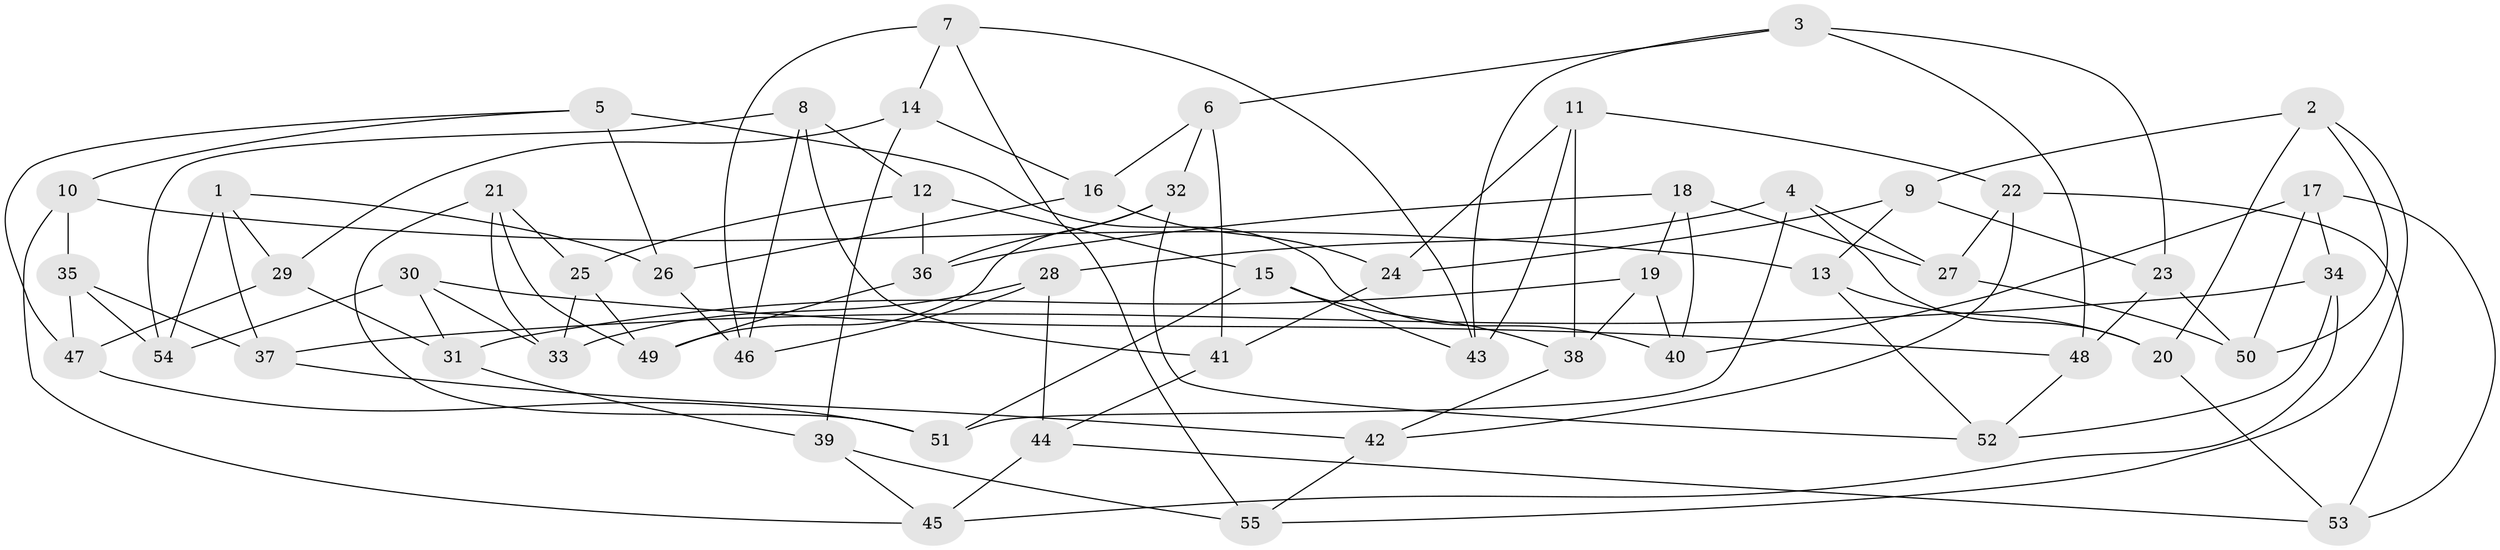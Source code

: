 // coarse degree distribution, {4: 0.1875, 2: 0.25, 3: 0.1875, 5: 0.125, 7: 0.0625, 8: 0.125, 6: 0.0625}
// Generated by graph-tools (version 1.1) at 2025/02/03/04/25 22:02:26]
// undirected, 55 vertices, 110 edges
graph export_dot {
graph [start="1"]
  node [color=gray90,style=filled];
  1;
  2;
  3;
  4;
  5;
  6;
  7;
  8;
  9;
  10;
  11;
  12;
  13;
  14;
  15;
  16;
  17;
  18;
  19;
  20;
  21;
  22;
  23;
  24;
  25;
  26;
  27;
  28;
  29;
  30;
  31;
  32;
  33;
  34;
  35;
  36;
  37;
  38;
  39;
  40;
  41;
  42;
  43;
  44;
  45;
  46;
  47;
  48;
  49;
  50;
  51;
  52;
  53;
  54;
  55;
  1 -- 29;
  1 -- 37;
  1 -- 54;
  1 -- 26;
  2 -- 55;
  2 -- 9;
  2 -- 50;
  2 -- 20;
  3 -- 6;
  3 -- 48;
  3 -- 43;
  3 -- 23;
  4 -- 20;
  4 -- 51;
  4 -- 27;
  4 -- 28;
  5 -- 47;
  5 -- 26;
  5 -- 40;
  5 -- 10;
  6 -- 32;
  6 -- 41;
  6 -- 16;
  7 -- 55;
  7 -- 46;
  7 -- 43;
  7 -- 14;
  8 -- 12;
  8 -- 41;
  8 -- 54;
  8 -- 46;
  9 -- 23;
  9 -- 24;
  9 -- 13;
  10 -- 35;
  10 -- 45;
  10 -- 13;
  11 -- 22;
  11 -- 24;
  11 -- 43;
  11 -- 38;
  12 -- 36;
  12 -- 15;
  12 -- 25;
  13 -- 20;
  13 -- 52;
  14 -- 29;
  14 -- 16;
  14 -- 39;
  15 -- 38;
  15 -- 51;
  15 -- 43;
  16 -- 26;
  16 -- 24;
  17 -- 50;
  17 -- 34;
  17 -- 40;
  17 -- 53;
  18 -- 27;
  18 -- 40;
  18 -- 36;
  18 -- 19;
  19 -- 40;
  19 -- 38;
  19 -- 31;
  20 -- 53;
  21 -- 51;
  21 -- 49;
  21 -- 25;
  21 -- 33;
  22 -- 53;
  22 -- 27;
  22 -- 42;
  23 -- 50;
  23 -- 48;
  24 -- 41;
  25 -- 33;
  25 -- 49;
  26 -- 46;
  27 -- 50;
  28 -- 33;
  28 -- 44;
  28 -- 46;
  29 -- 31;
  29 -- 47;
  30 -- 31;
  30 -- 48;
  30 -- 54;
  30 -- 33;
  31 -- 39;
  32 -- 49;
  32 -- 36;
  32 -- 52;
  34 -- 37;
  34 -- 52;
  34 -- 45;
  35 -- 47;
  35 -- 37;
  35 -- 54;
  36 -- 49;
  37 -- 42;
  38 -- 42;
  39 -- 55;
  39 -- 45;
  41 -- 44;
  42 -- 55;
  44 -- 45;
  44 -- 53;
  47 -- 51;
  48 -- 52;
}
